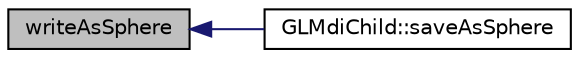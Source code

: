 digraph "writeAsSphere"
{
  edge [fontname="Helvetica",fontsize="10",labelfontname="Helvetica",labelfontsize="10"];
  node [fontname="Helvetica",fontsize="10",shape=record];
  rankdir="LR";
  Node1 [label="writeAsSphere",height=0.2,width=0.4,color="black", fillcolor="grey75", style="filled" fontcolor="black"];
  Node1 -> Node2 [dir="back",color="midnightblue",fontsize="10",style="solid",fontname="Helvetica"];
  Node2 [label="GLMdiChild::saveAsSphere",height=0.2,width=0.4,color="black", fillcolor="white", style="filled",URL="$class_g_l_mdi_child.html#ac92d20286b59a4fe861f2a3b7ab5901a"];
}
